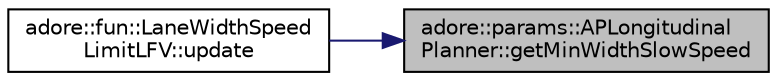 digraph "adore::params::APLongitudinalPlanner::getMinWidthSlowSpeed"
{
 // LATEX_PDF_SIZE
  edge [fontname="Helvetica",fontsize="10",labelfontname="Helvetica",labelfontsize="10"];
  node [fontname="Helvetica",fontsize="10",shape=record];
  rankdir="RL";
  Node1 [label="adore::params::APLongitudinal\lPlanner::getMinWidthSlowSpeed",height=0.2,width=0.4,color="black", fillcolor="grey75", style="filled", fontcolor="black",tooltip="getMinWidthSlowSpeed returns the slow speed to be applied, if lane width equals minWidthSlow: Should ..."];
  Node1 -> Node2 [dir="back",color="midnightblue",fontsize="10",style="solid",fontname="Helvetica"];
  Node2 [label="adore::fun::LaneWidthSpeed\lLimitLFV::update",height=0.2,width=0.4,color="black", fillcolor="white", style="filled",URL="$classadore_1_1fun_1_1LaneWidthSpeedLimitLFV.html#a7a4912c6a8885b475079422ba8bd8f88",tooltip=" "];
}
